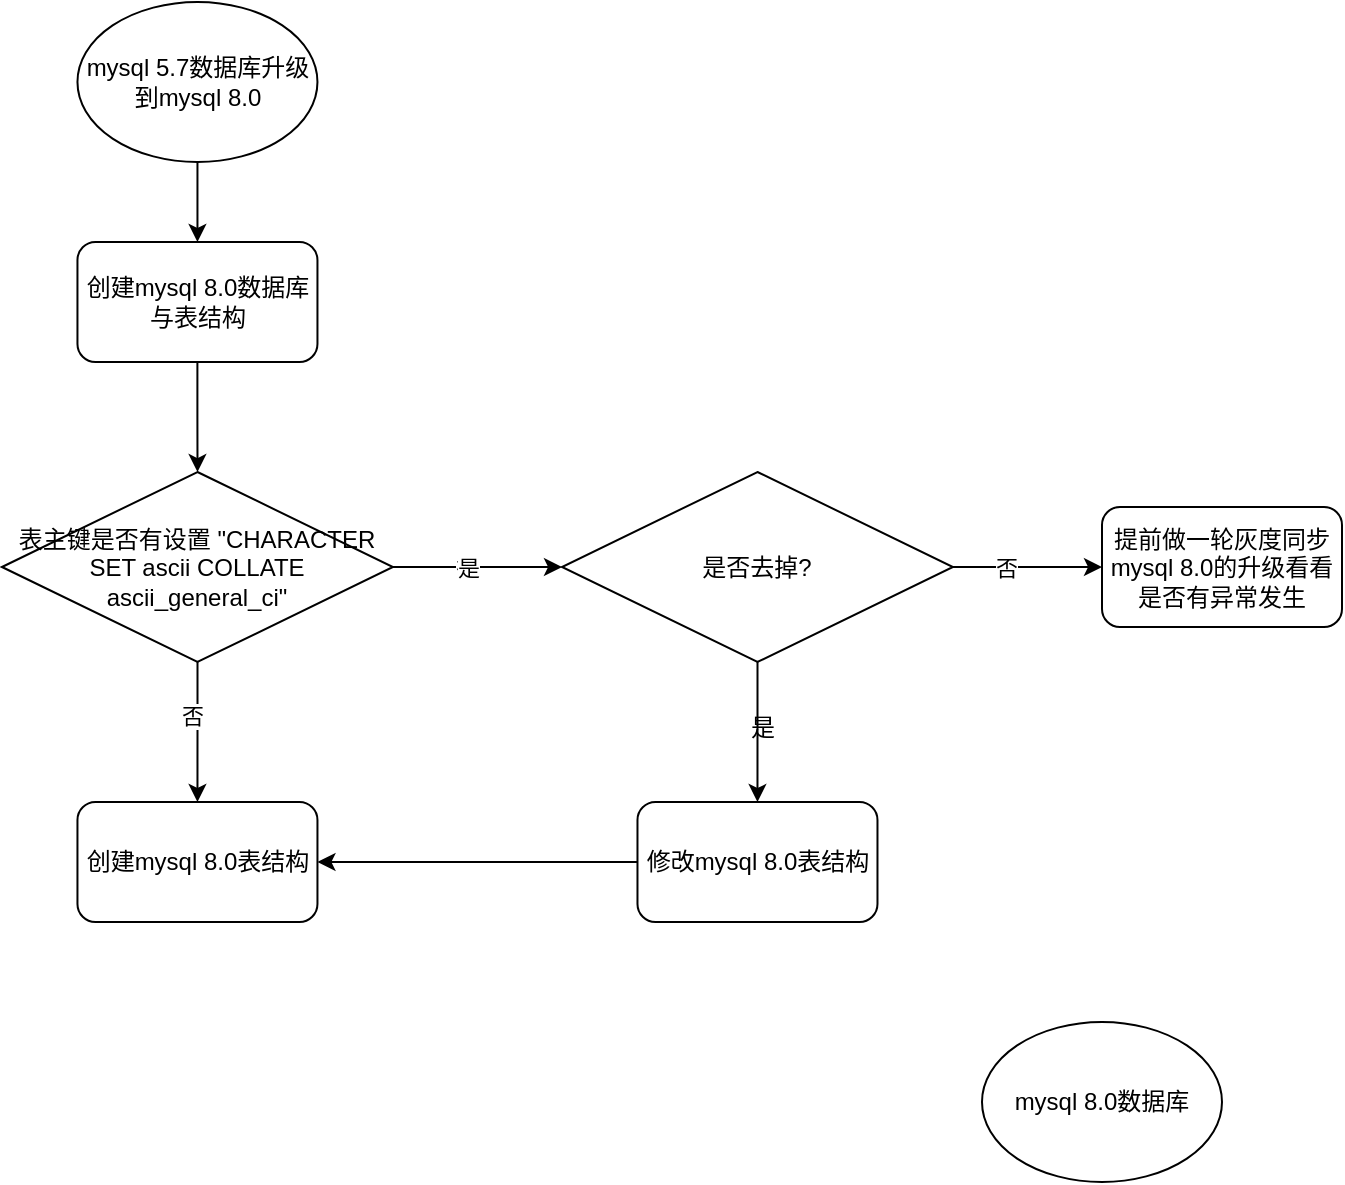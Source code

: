 <mxfile version="23.1.1" type="github">
  <diagram name="第 1 页" id="BaIi9u7aHFqwDKZlOI20">
    <mxGraphModel dx="956" dy="918" grid="1" gridSize="10" guides="1" tooltips="1" connect="1" arrows="1" fold="1" page="0" pageScale="1" pageWidth="827" pageHeight="1169" math="0" shadow="0">
      <root>
        <mxCell id="0" />
        <mxCell id="1" parent="0" />
        <mxCell id="GCInlEy5cmwP7lyx617r-12" style="edgeStyle=orthogonalEdgeStyle;rounded=0;orthogonalLoop=1;jettySize=auto;html=1;" edge="1" parent="1" source="GCInlEy5cmwP7lyx617r-1" target="GCInlEy5cmwP7lyx617r-22">
          <mxGeometry relative="1" as="geometry" />
        </mxCell>
        <mxCell id="GCInlEy5cmwP7lyx617r-1" value="mysql 5.7数据库升级到mysql 8.0" style="ellipse;whiteSpace=wrap;html=1;" vertex="1" parent="1">
          <mxGeometry x="177.73" y="-30" width="120" height="80" as="geometry" />
        </mxCell>
        <mxCell id="GCInlEy5cmwP7lyx617r-2" value="mysql 8.0数据库" style="ellipse;whiteSpace=wrap;html=1;" vertex="1" parent="1">
          <mxGeometry x="630" y="480" width="120" height="80" as="geometry" />
        </mxCell>
        <mxCell id="GCInlEy5cmwP7lyx617r-13" style="edgeStyle=orthogonalEdgeStyle;rounded=0;orthogonalLoop=1;jettySize=auto;html=1;entryX=0;entryY=0.5;entryDx=0;entryDy=0;" edge="1" parent="1" source="GCInlEy5cmwP7lyx617r-6" target="GCInlEy5cmwP7lyx617r-11">
          <mxGeometry relative="1" as="geometry" />
        </mxCell>
        <mxCell id="GCInlEy5cmwP7lyx617r-15" value="否" style="edgeLabel;html=1;align=center;verticalAlign=middle;resizable=0;points=[];" vertex="1" connectable="0" parent="GCInlEy5cmwP7lyx617r-13">
          <mxGeometry x="-0.136" relative="1" as="geometry">
            <mxPoint y="1" as="offset" />
          </mxGeometry>
        </mxCell>
        <mxCell id="GCInlEy5cmwP7lyx617r-24" value="是" style="edgeLabel;html=1;align=center;verticalAlign=middle;resizable=0;points=[];" vertex="1" connectable="0" parent="GCInlEy5cmwP7lyx617r-13">
          <mxGeometry x="-0.113" relative="1" as="geometry">
            <mxPoint as="offset" />
          </mxGeometry>
        </mxCell>
        <mxCell id="GCInlEy5cmwP7lyx617r-17" style="edgeStyle=orthogonalEdgeStyle;rounded=0;orthogonalLoop=1;jettySize=auto;html=1;entryX=0.5;entryY=0;entryDx=0;entryDy=0;" edge="1" parent="1" source="GCInlEy5cmwP7lyx617r-6" target="GCInlEy5cmwP7lyx617r-8">
          <mxGeometry relative="1" as="geometry" />
        </mxCell>
        <mxCell id="GCInlEy5cmwP7lyx617r-19" value="否" style="edgeLabel;html=1;align=center;verticalAlign=middle;resizable=0;points=[];" vertex="1" connectable="0" parent="GCInlEy5cmwP7lyx617r-17">
          <mxGeometry x="-0.244" y="-3" relative="1" as="geometry">
            <mxPoint as="offset" />
          </mxGeometry>
        </mxCell>
        <mxCell id="GCInlEy5cmwP7lyx617r-6" value="表主键是否有设置 &quot;CHARACTER SET ascii COLLATE ascii_general_ci&quot;" style="rhombus;whiteSpace=wrap;html=1;align=center;verticalAlign=middle;" vertex="1" parent="1">
          <mxGeometry x="140" y="205" width="195.47" height="95" as="geometry" />
        </mxCell>
        <mxCell id="GCInlEy5cmwP7lyx617r-8" value="创建mysql 8.0表结构" style="rounded=1;whiteSpace=wrap;html=1;" vertex="1" parent="1">
          <mxGeometry x="177.73" y="370" width="120" height="60" as="geometry" />
        </mxCell>
        <mxCell id="GCInlEy5cmwP7lyx617r-10" value="提前做一轮灰度同步mysql 8.0的升级看看是否有异常发生" style="rounded=1;whiteSpace=wrap;html=1;" vertex="1" parent="1">
          <mxGeometry x="690" y="222.5" width="120" height="60" as="geometry" />
        </mxCell>
        <mxCell id="GCInlEy5cmwP7lyx617r-14" style="edgeStyle=orthogonalEdgeStyle;rounded=0;orthogonalLoop=1;jettySize=auto;html=1;" edge="1" parent="1" source="GCInlEy5cmwP7lyx617r-11" target="GCInlEy5cmwP7lyx617r-10">
          <mxGeometry relative="1" as="geometry" />
        </mxCell>
        <mxCell id="GCInlEy5cmwP7lyx617r-16" value="否" style="edgeLabel;html=1;align=center;verticalAlign=middle;resizable=0;points=[];" vertex="1" connectable="0" parent="GCInlEy5cmwP7lyx617r-14">
          <mxGeometry x="-0.288" y="1" relative="1" as="geometry">
            <mxPoint y="1" as="offset" />
          </mxGeometry>
        </mxCell>
        <mxCell id="GCInlEy5cmwP7lyx617r-27" style="edgeStyle=orthogonalEdgeStyle;rounded=0;orthogonalLoop=1;jettySize=auto;html=1;entryX=0.5;entryY=0;entryDx=0;entryDy=0;" edge="1" parent="1" source="GCInlEy5cmwP7lyx617r-11" target="GCInlEy5cmwP7lyx617r-25">
          <mxGeometry relative="1" as="geometry" />
        </mxCell>
        <mxCell id="GCInlEy5cmwP7lyx617r-11" value="是否去掉?" style="rhombus;whiteSpace=wrap;html=1;align=center;verticalAlign=middle;" vertex="1" parent="1">
          <mxGeometry x="420" y="205" width="195.47" height="95" as="geometry" />
        </mxCell>
        <mxCell id="GCInlEy5cmwP7lyx617r-23" style="edgeStyle=orthogonalEdgeStyle;rounded=0;orthogonalLoop=1;jettySize=auto;html=1;" edge="1" parent="1" source="GCInlEy5cmwP7lyx617r-22" target="GCInlEy5cmwP7lyx617r-6">
          <mxGeometry relative="1" as="geometry">
            <mxPoint x="237.73" y="200" as="targetPoint" />
          </mxGeometry>
        </mxCell>
        <mxCell id="GCInlEy5cmwP7lyx617r-22" value="创建mysql 8.0数据库与表结构" style="rounded=1;whiteSpace=wrap;html=1;" vertex="1" parent="1">
          <mxGeometry x="177.73" y="90" width="120" height="60" as="geometry" />
        </mxCell>
        <mxCell id="GCInlEy5cmwP7lyx617r-28" style="edgeStyle=orthogonalEdgeStyle;rounded=0;orthogonalLoop=1;jettySize=auto;html=1;entryX=1;entryY=0.5;entryDx=0;entryDy=0;" edge="1" parent="1" source="GCInlEy5cmwP7lyx617r-25" target="GCInlEy5cmwP7lyx617r-8">
          <mxGeometry relative="1" as="geometry" />
        </mxCell>
        <mxCell id="GCInlEy5cmwP7lyx617r-25" value="修改mysql 8.0表结构" style="rounded=1;whiteSpace=wrap;html=1;" vertex="1" parent="1">
          <mxGeometry x="457.74" y="370" width="120" height="60" as="geometry" />
        </mxCell>
        <mxCell id="GCInlEy5cmwP7lyx617r-29" value="是" style="text;html=1;align=center;verticalAlign=middle;resizable=0;points=[];autosize=1;strokeColor=none;fillColor=none;" vertex="1" parent="1">
          <mxGeometry x="500" y="318" width="40" height="30" as="geometry" />
        </mxCell>
      </root>
    </mxGraphModel>
  </diagram>
</mxfile>
